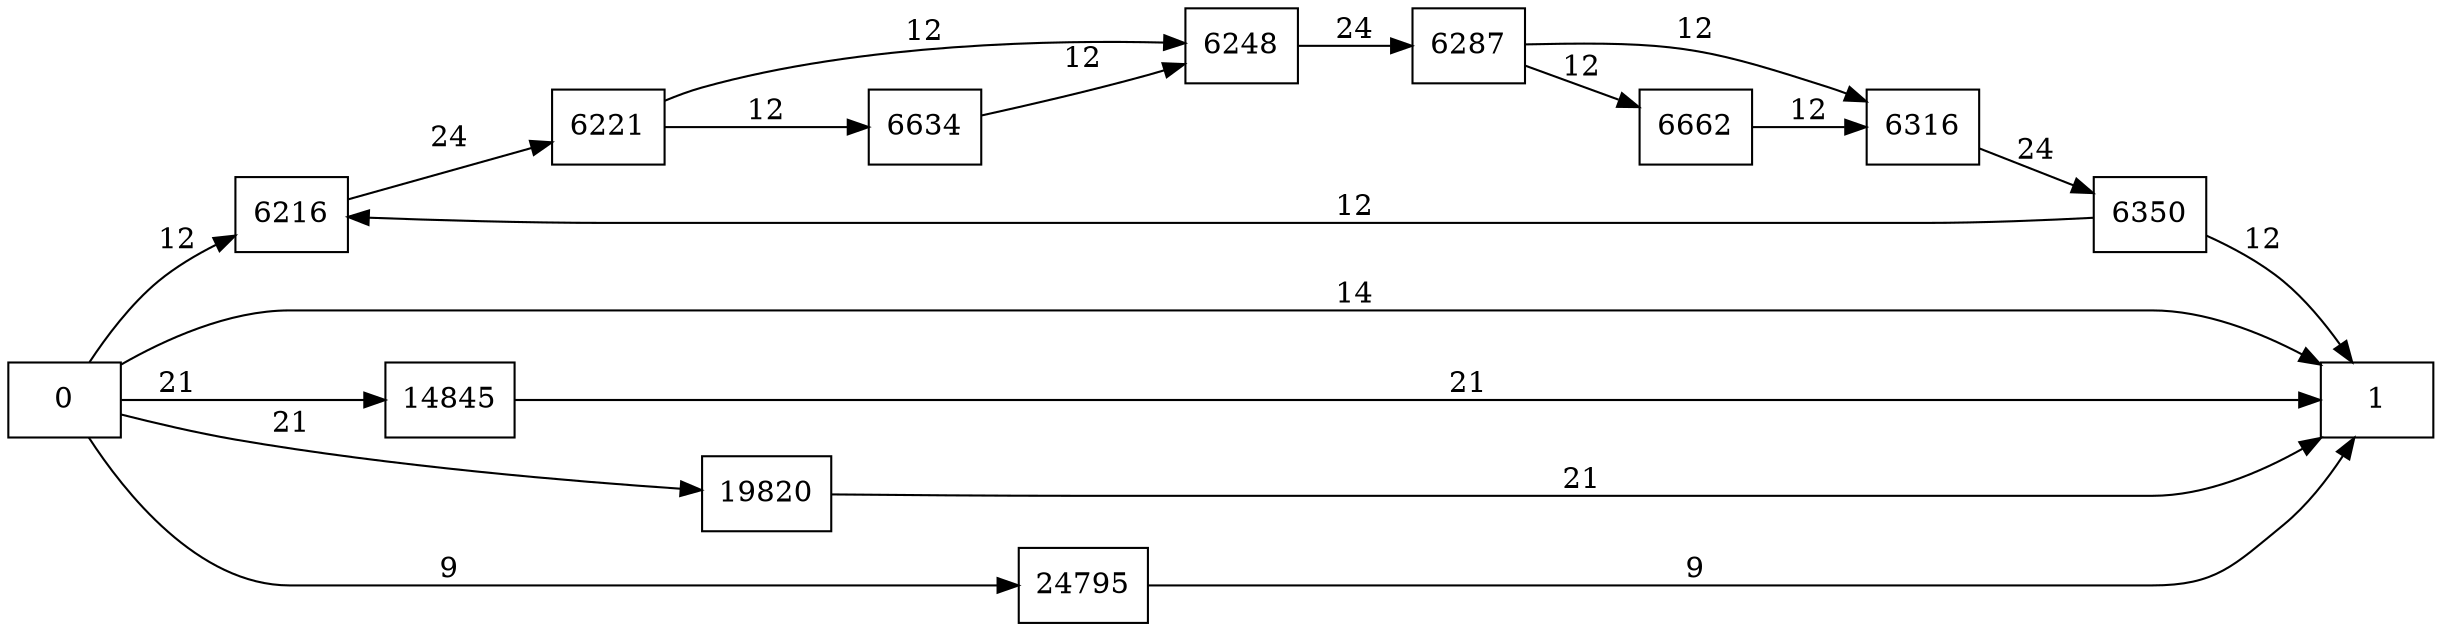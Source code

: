 digraph {
	graph [rankdir=LR]
	node [shape=rectangle]
	6216 -> 6221 [label=24]
	6221 -> 6248 [label=12]
	6221 -> 6634 [label=12]
	6248 -> 6287 [label=24]
	6287 -> 6316 [label=12]
	6287 -> 6662 [label=12]
	6316 -> 6350 [label=24]
	6350 -> 6216 [label=12]
	6350 -> 1 [label=12]
	6634 -> 6248 [label=12]
	6662 -> 6316 [label=12]
	14845 -> 1 [label=21]
	19820 -> 1 [label=21]
	24795 -> 1 [label=9]
	0 -> 1 [label=14]
	0 -> 6216 [label=12]
	0 -> 14845 [label=21]
	0 -> 19820 [label=21]
	0 -> 24795 [label=9]
}
